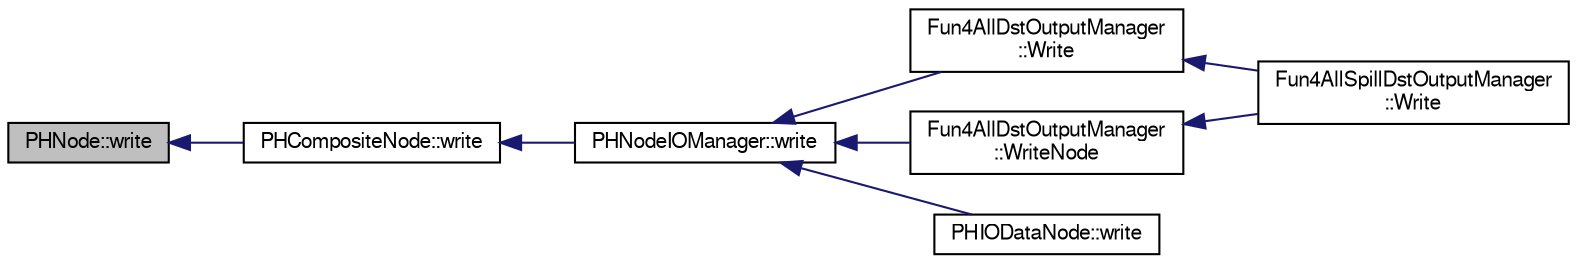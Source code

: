 digraph "PHNode::write"
{
  bgcolor="transparent";
  edge [fontname="FreeSans",fontsize="10",labelfontname="FreeSans",labelfontsize="10"];
  node [fontname="FreeSans",fontsize="10",shape=record];
  rankdir="LR";
  Node1 [label="PHNode::write",height=0.2,width=0.4,color="black", fillcolor="grey75", style="filled" fontcolor="black"];
  Node1 -> Node2 [dir="back",color="midnightblue",fontsize="10",style="solid",fontname="FreeSans"];
  Node2 [label="PHCompositeNode::write",height=0.2,width=0.4,color="black",URL="$d5/dca/classPHCompositeNode.html#a774f54eea4fcb26e8b98f537efc1c6d9"];
  Node2 -> Node3 [dir="back",color="midnightblue",fontsize="10",style="solid",fontname="FreeSans"];
  Node3 [label="PHNodeIOManager::write",height=0.2,width=0.4,color="black",URL="$d7/d4d/classPHNodeIOManager.html#a436c3a21a9c6ea54a33ffcc9f2480949"];
  Node3 -> Node4 [dir="back",color="midnightblue",fontsize="10",style="solid",fontname="FreeSans"];
  Node4 [label="Fun4AllDstOutputManager\l::Write",height=0.2,width=0.4,color="black",URL="$da/daa/classFun4AllDstOutputManager.html#aa4b5b519c6db1540d03007c8c21436fc",tooltip="write starting from given node "];
  Node4 -> Node5 [dir="back",color="midnightblue",fontsize="10",style="solid",fontname="FreeSans"];
  Node5 [label="Fun4AllSpillDstOutputManager\l::Write",height=0.2,width=0.4,color="black",URL="$df/d00/classFun4AllSpillDstOutputManager.html#afc78ee607603c2c42abdecc2b2000001",tooltip="write starting from given node "];
  Node3 -> Node6 [dir="back",color="midnightblue",fontsize="10",style="solid",fontname="FreeSans"];
  Node6 [label="Fun4AllDstOutputManager\l::WriteNode",height=0.2,width=0.4,color="black",URL="$da/daa/classFun4AllDstOutputManager.html#ac839ec7d93dd52ca363c8307fa88cb94",tooltip="write specified node "];
  Node6 -> Node5 [dir="back",color="midnightblue",fontsize="10",style="solid",fontname="FreeSans"];
  Node3 -> Node7 [dir="back",color="midnightblue",fontsize="10",style="solid",fontname="FreeSans"];
  Node7 [label="PHIODataNode::write",height=0.2,width=0.4,color="black",URL="$d9/dde/classPHIODataNode.html#a85de85728a52af6aac318b64179ffd2f"];
}
